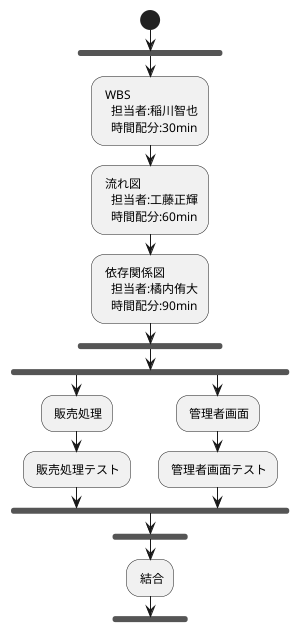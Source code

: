 @startuml 全体構図
start
fork
: WBS
   担当者:稲川智也
   時間配分:30min;
: 流れ図
   担当者:工藤正輝
   時間配分:60min;
: 依存関係図
   担当者:橘内侑大
   時間配分:90min;
end fork
fork
  : 販売処理;
  : 販売処理テスト;
fork again
  : 管理者画面;
  : 管理者画面テスト;
end fork
fork
  : 結合;
end fork 
